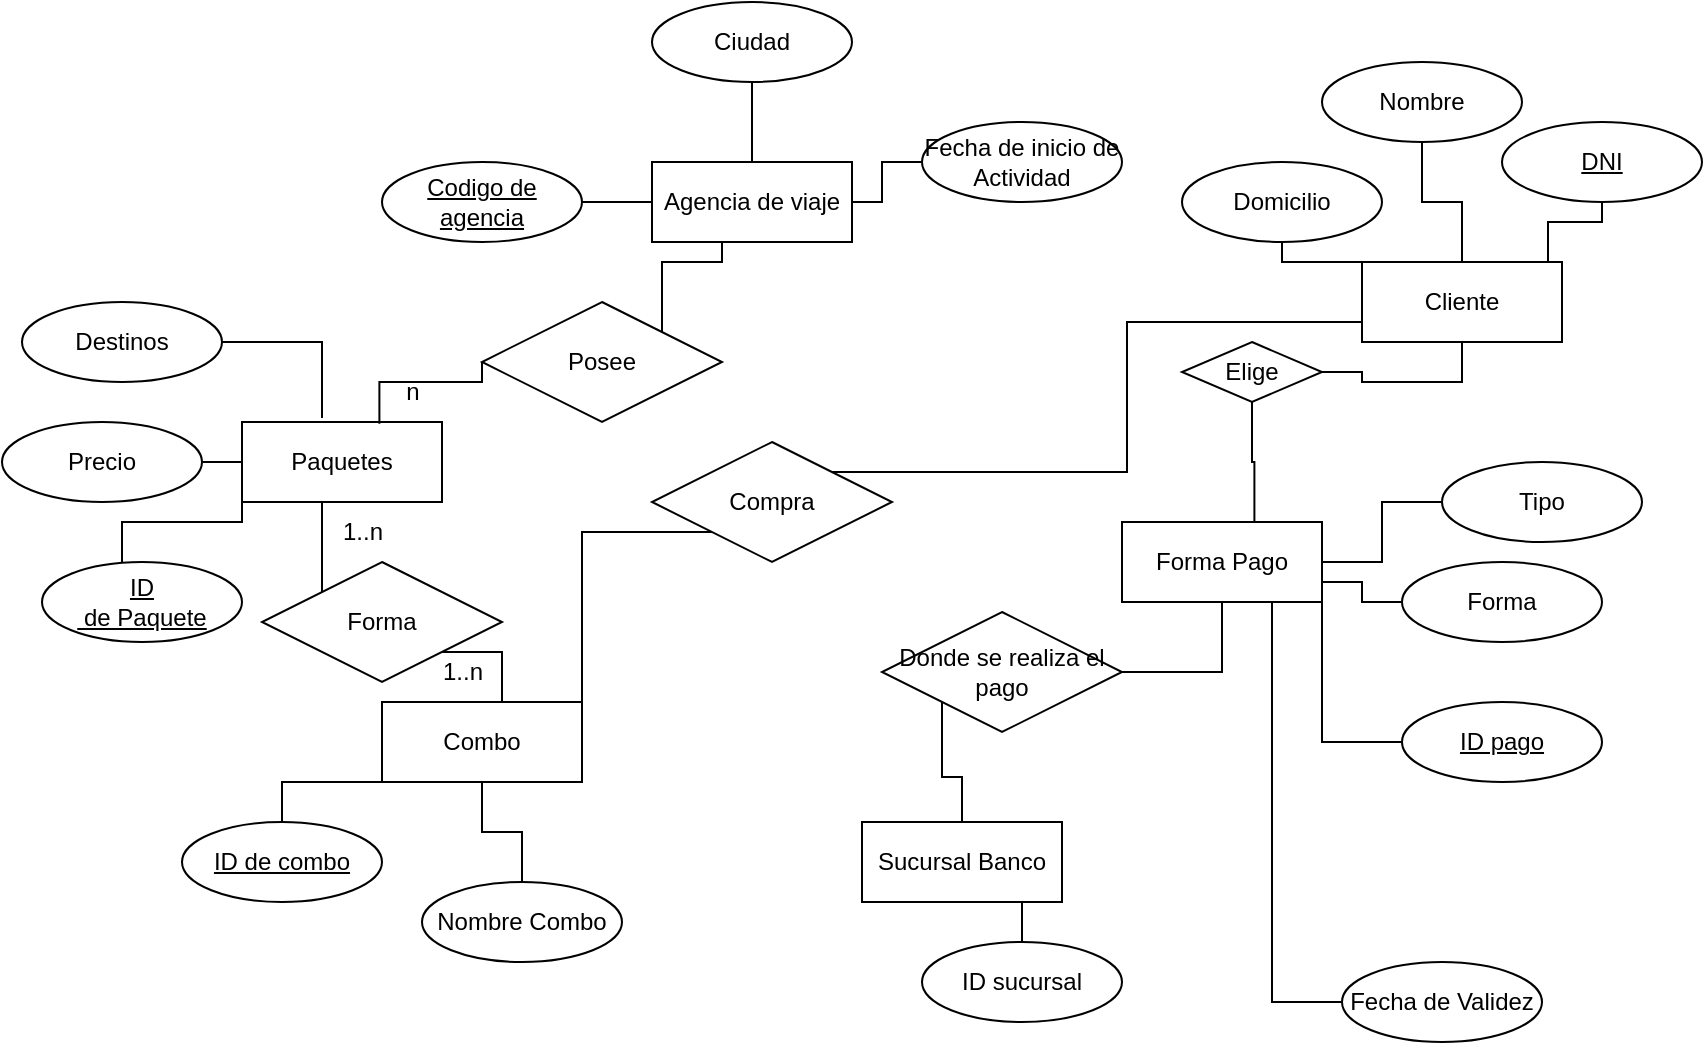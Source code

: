 <mxfile version="24.2.3" type="github">
  <diagram id="R2lEEEUBdFMjLlhIrx00" name="Page-1">
    <mxGraphModel dx="880" dy="468" grid="1" gridSize="10" guides="1" tooltips="1" connect="1" arrows="1" fold="1" page="1" pageScale="1" pageWidth="850" pageHeight="1100" math="0" shadow="0" extFonts="Permanent Marker^https://fonts.googleapis.com/css?family=Permanent+Marker">
      <root>
        <mxCell id="0" />
        <mxCell id="1" parent="0" />
        <mxCell id="e8bolbCmAZLe2EcylqB0-44" value="" style="edgeStyle=orthogonalEdgeStyle;rounded=0;orthogonalLoop=1;jettySize=auto;html=1;endArrow=none;endFill=0;" parent="1" source="e8bolbCmAZLe2EcylqB0-1" target="e8bolbCmAZLe2EcylqB0-4" edge="1">
          <mxGeometry relative="1" as="geometry" />
        </mxCell>
        <mxCell id="e8bolbCmAZLe2EcylqB0-1" value="Codigo de agencia" style="ellipse;whiteSpace=wrap;html=1;align=center;fontStyle=4;" parent="1" vertex="1">
          <mxGeometry x="190" y="130" width="100" height="40" as="geometry" />
        </mxCell>
        <mxCell id="e8bolbCmAZLe2EcylqB0-42" value="" style="edgeStyle=orthogonalEdgeStyle;rounded=0;orthogonalLoop=1;jettySize=auto;html=1;endArrow=none;endFill=0;" parent="1" source="e8bolbCmAZLe2EcylqB0-2" target="e8bolbCmAZLe2EcylqB0-4" edge="1">
          <mxGeometry relative="1" as="geometry" />
        </mxCell>
        <mxCell id="e8bolbCmAZLe2EcylqB0-2" value="Fecha de inicio de Actividad" style="ellipse;whiteSpace=wrap;html=1;align=center;" parent="1" vertex="1">
          <mxGeometry x="460" y="110" width="100" height="40" as="geometry" />
        </mxCell>
        <mxCell id="e8bolbCmAZLe2EcylqB0-43" value="" style="edgeStyle=orthogonalEdgeStyle;rounded=0;orthogonalLoop=1;jettySize=auto;html=1;endArrow=none;endFill=0;" parent="1" source="e8bolbCmAZLe2EcylqB0-3" target="e8bolbCmAZLe2EcylqB0-4" edge="1">
          <mxGeometry relative="1" as="geometry" />
        </mxCell>
        <mxCell id="e8bolbCmAZLe2EcylqB0-3" value="Ciudad" style="ellipse;whiteSpace=wrap;html=1;align=center;" parent="1" vertex="1">
          <mxGeometry x="325" y="50" width="100" height="40" as="geometry" />
        </mxCell>
        <mxCell id="e8bolbCmAZLe2EcylqB0-4" value="Agencia de viaje" style="whiteSpace=wrap;html=1;align=center;" parent="1" vertex="1">
          <mxGeometry x="325" y="130" width="100" height="40" as="geometry" />
        </mxCell>
        <mxCell id="e8bolbCmAZLe2EcylqB0-5" value="Paquetes" style="whiteSpace=wrap;html=1;align=center;" parent="1" vertex="1">
          <mxGeometry x="120" y="260" width="100" height="40" as="geometry" />
        </mxCell>
        <mxCell id="e8bolbCmAZLe2EcylqB0-24" value="" style="edgeStyle=orthogonalEdgeStyle;rounded=0;orthogonalLoop=1;jettySize=auto;html=1;entryX=0.5;entryY=1;entryDx=0;entryDy=0;endArrow=none;endFill=0;exitX=0;exitY=0;exitDx=0;exitDy=0;" parent="1" source="e8bolbCmAZLe2EcylqB0-6" edge="1">
          <mxGeometry relative="1" as="geometry">
            <mxPoint x="20" y="330" as="sourcePoint" />
            <mxPoint x="120" y="300" as="targetPoint" />
            <Array as="points">
              <mxPoint x="60" y="336" />
              <mxPoint x="60" y="310" />
              <mxPoint x="120" y="310" />
            </Array>
          </mxGeometry>
        </mxCell>
        <mxCell id="e8bolbCmAZLe2EcylqB0-6" value="ID&lt;div&gt;&amp;nbsp;de Paquete&lt;/div&gt;" style="ellipse;whiteSpace=wrap;html=1;align=center;fontStyle=4;" parent="1" vertex="1">
          <mxGeometry x="20" y="330" width="100" height="40" as="geometry" />
        </mxCell>
        <mxCell id="e8bolbCmAZLe2EcylqB0-25" value="" style="edgeStyle=orthogonalEdgeStyle;rounded=0;orthogonalLoop=1;jettySize=auto;html=1;endArrow=none;endFill=0;" parent="1" source="e8bolbCmAZLe2EcylqB0-7" target="e8bolbCmAZLe2EcylqB0-5" edge="1">
          <mxGeometry relative="1" as="geometry" />
        </mxCell>
        <mxCell id="e8bolbCmAZLe2EcylqB0-7" value="Precio" style="ellipse;whiteSpace=wrap;html=1;align=center;" parent="1" vertex="1">
          <mxGeometry y="260" width="100" height="40" as="geometry" />
        </mxCell>
        <mxCell id="e8bolbCmAZLe2EcylqB0-26" value="" style="edgeStyle=orthogonalEdgeStyle;rounded=0;orthogonalLoop=1;jettySize=auto;html=1;entryX=0.4;entryY=-0.05;entryDx=0;entryDy=0;entryPerimeter=0;endArrow=none;endFill=0;" parent="1" source="e8bolbCmAZLe2EcylqB0-8" target="e8bolbCmAZLe2EcylqB0-5" edge="1">
          <mxGeometry relative="1" as="geometry" />
        </mxCell>
        <mxCell id="e8bolbCmAZLe2EcylqB0-8" value="Destinos" style="ellipse;whiteSpace=wrap;html=1;align=center;" parent="1" vertex="1">
          <mxGeometry x="10" y="200" width="100" height="40" as="geometry" />
        </mxCell>
        <mxCell id="e8bolbCmAZLe2EcylqB0-10" value="Combo" style="whiteSpace=wrap;html=1;align=center;" parent="1" vertex="1">
          <mxGeometry x="190" y="400" width="100" height="40" as="geometry" />
        </mxCell>
        <mxCell id="e8bolbCmAZLe2EcylqB0-22" value="" style="edgeStyle=orthogonalEdgeStyle;rounded=0;orthogonalLoop=1;jettySize=auto;html=1;endArrow=none;endFill=0;" parent="1" source="e8bolbCmAZLe2EcylqB0-11" target="e8bolbCmAZLe2EcylqB0-10" edge="1">
          <mxGeometry relative="1" as="geometry" />
        </mxCell>
        <mxCell id="e8bolbCmAZLe2EcylqB0-11" value="Nombre Combo" style="ellipse;whiteSpace=wrap;html=1;align=center;" parent="1" vertex="1">
          <mxGeometry x="210" y="490" width="100" height="40" as="geometry" />
        </mxCell>
        <mxCell id="e8bolbCmAZLe2EcylqB0-21" value="" style="edgeStyle=orthogonalEdgeStyle;rounded=0;orthogonalLoop=1;jettySize=auto;html=1;endArrow=none;endFill=0;entryX=0;entryY=1;entryDx=0;entryDy=0;" parent="1" source="e8bolbCmAZLe2EcylqB0-13" target="e8bolbCmAZLe2EcylqB0-10" edge="1">
          <mxGeometry relative="1" as="geometry">
            <mxPoint x="320" y="350" as="targetPoint" />
            <Array as="points">
              <mxPoint x="140" y="440" />
            </Array>
          </mxGeometry>
        </mxCell>
        <mxCell id="e8bolbCmAZLe2EcylqB0-13" value="ID de combo" style="ellipse;whiteSpace=wrap;html=1;align=center;fontStyle=4;" parent="1" vertex="1">
          <mxGeometry x="90" y="460" width="100" height="40" as="geometry" />
        </mxCell>
        <mxCell id="e8bolbCmAZLe2EcylqB0-27" value="" style="edgeStyle=orthogonalEdgeStyle;rounded=0;orthogonalLoop=1;jettySize=auto;html=1;endArrow=none;endFill=0;exitX=0.93;exitY=0;exitDx=0;exitDy=0;exitPerimeter=0;" parent="1" source="e8bolbCmAZLe2EcylqB0-14" target="e8bolbCmAZLe2EcylqB0-17" edge="1">
          <mxGeometry relative="1" as="geometry" />
        </mxCell>
        <mxCell id="e8bolbCmAZLe2EcylqB0-28" value="" style="edgeStyle=orthogonalEdgeStyle;rounded=0;orthogonalLoop=1;jettySize=auto;html=1;endArrow=none;endFill=0;" parent="1" source="e8bolbCmAZLe2EcylqB0-14" target="e8bolbCmAZLe2EcylqB0-16" edge="1">
          <mxGeometry relative="1" as="geometry" />
        </mxCell>
        <mxCell id="e8bolbCmAZLe2EcylqB0-14" value="Cliente" style="whiteSpace=wrap;html=1;align=center;" parent="1" vertex="1">
          <mxGeometry x="680" y="180" width="100" height="40" as="geometry" />
        </mxCell>
        <mxCell id="e8bolbCmAZLe2EcylqB0-29" value="" style="edgeStyle=orthogonalEdgeStyle;rounded=0;orthogonalLoop=1;jettySize=auto;html=1;endArrow=none;endFill=0;" parent="1" source="e8bolbCmAZLe2EcylqB0-15" edge="1">
          <mxGeometry relative="1" as="geometry">
            <mxPoint x="680" y="180" as="targetPoint" />
            <Array as="points">
              <mxPoint x="640" y="180" />
            </Array>
          </mxGeometry>
        </mxCell>
        <mxCell id="e8bolbCmAZLe2EcylqB0-15" value="Domicilio" style="ellipse;whiteSpace=wrap;html=1;align=center;" parent="1" vertex="1">
          <mxGeometry x="590" y="130" width="100" height="40" as="geometry" />
        </mxCell>
        <mxCell id="e8bolbCmAZLe2EcylqB0-16" value="Nombre" style="ellipse;whiteSpace=wrap;html=1;align=center;" parent="1" vertex="1">
          <mxGeometry x="660" y="80" width="100" height="40" as="geometry" />
        </mxCell>
        <mxCell id="e8bolbCmAZLe2EcylqB0-17" value="DNI" style="ellipse;whiteSpace=wrap;html=1;align=center;fontStyle=4;" parent="1" vertex="1">
          <mxGeometry x="750" y="110" width="100" height="40" as="geometry" />
        </mxCell>
        <mxCell id="e8bolbCmAZLe2EcylqB0-30" value="Forma Pago" style="whiteSpace=wrap;html=1;align=center;" parent="1" vertex="1">
          <mxGeometry x="560" y="310" width="100" height="40" as="geometry" />
        </mxCell>
        <mxCell id="e8bolbCmAZLe2EcylqB0-37" value="" style="edgeStyle=orthogonalEdgeStyle;rounded=0;orthogonalLoop=1;jettySize=auto;html=1;entryX=1;entryY=0.75;entryDx=0;entryDy=0;endArrow=none;endFill=0;" parent="1" source="e8bolbCmAZLe2EcylqB0-31" target="e8bolbCmAZLe2EcylqB0-30" edge="1">
          <mxGeometry relative="1" as="geometry" />
        </mxCell>
        <mxCell id="e8bolbCmAZLe2EcylqB0-31" value="Forma" style="ellipse;whiteSpace=wrap;html=1;align=center;" parent="1" vertex="1">
          <mxGeometry x="700" y="330" width="100" height="40" as="geometry" />
        </mxCell>
        <mxCell id="e8bolbCmAZLe2EcylqB0-41" value="" style="edgeStyle=orthogonalEdgeStyle;rounded=0;orthogonalLoop=1;jettySize=auto;html=1;endArrow=none;endFill=0;" parent="1" source="e8bolbCmAZLe2EcylqB0-32" target="e8bolbCmAZLe2EcylqB0-40" edge="1">
          <mxGeometry relative="1" as="geometry" />
        </mxCell>
        <mxCell id="e8bolbCmAZLe2EcylqB0-32" value="ID sucursal" style="ellipse;whiteSpace=wrap;html=1;align=center;" parent="1" vertex="1">
          <mxGeometry x="460" y="520" width="100" height="40" as="geometry" />
        </mxCell>
        <mxCell id="e8bolbCmAZLe2EcylqB0-38" value="" style="edgeStyle=orthogonalEdgeStyle;rounded=0;orthogonalLoop=1;jettySize=auto;html=1;endArrow=none;endFill=0;" parent="1" source="e8bolbCmAZLe2EcylqB0-34" target="e8bolbCmAZLe2EcylqB0-30" edge="1">
          <mxGeometry relative="1" as="geometry" />
        </mxCell>
        <mxCell id="e8bolbCmAZLe2EcylqB0-34" value="Tipo" style="ellipse;whiteSpace=wrap;html=1;align=center;" parent="1" vertex="1">
          <mxGeometry x="720" y="280" width="100" height="40" as="geometry" />
        </mxCell>
        <mxCell id="e8bolbCmAZLe2EcylqB0-36" value="" style="edgeStyle=orthogonalEdgeStyle;rounded=0;orthogonalLoop=1;jettySize=auto;html=1;endArrow=none;endFill=0;" parent="1" source="e8bolbCmAZLe2EcylqB0-35" target="e8bolbCmAZLe2EcylqB0-30" edge="1">
          <mxGeometry relative="1" as="geometry">
            <Array as="points">
              <mxPoint x="660" y="420" />
            </Array>
          </mxGeometry>
        </mxCell>
        <mxCell id="e8bolbCmAZLe2EcylqB0-35" value="ID pago" style="ellipse;whiteSpace=wrap;html=1;align=center;fontStyle=4;" parent="1" vertex="1">
          <mxGeometry x="700" y="400" width="100" height="40" as="geometry" />
        </mxCell>
        <mxCell id="e8bolbCmAZLe2EcylqB0-40" value="Sucursal Banco" style="whiteSpace=wrap;html=1;align=center;" parent="1" vertex="1">
          <mxGeometry x="430" y="460" width="100" height="40" as="geometry" />
        </mxCell>
        <mxCell id="e8bolbCmAZLe2EcylqB0-46" style="edgeStyle=orthogonalEdgeStyle;rounded=0;orthogonalLoop=1;jettySize=auto;html=1;entryX=0.5;entryY=1;entryDx=0;entryDy=0;endArrow=none;endFill=0;exitX=1;exitY=0.5;exitDx=0;exitDy=0;" parent="1" source="e8bolbCmAZLe2EcylqB0-65" target="e8bolbCmAZLe2EcylqB0-30" edge="1">
          <mxGeometry relative="1" as="geometry">
            <mxPoint x="530" y="370" as="sourcePoint" />
          </mxGeometry>
        </mxCell>
        <mxCell id="e8bolbCmAZLe2EcylqB0-48" style="edgeStyle=orthogonalEdgeStyle;rounded=0;orthogonalLoop=1;jettySize=auto;html=1;exitX=0;exitY=0.5;exitDx=0;exitDy=0;entryX=0.75;entryY=1;entryDx=0;entryDy=0;endArrow=none;endFill=0;" parent="1" source="e8bolbCmAZLe2EcylqB0-47" target="e8bolbCmAZLe2EcylqB0-30" edge="1">
          <mxGeometry relative="1" as="geometry" />
        </mxCell>
        <mxCell id="e8bolbCmAZLe2EcylqB0-47" value="Fecha de Validez" style="ellipse;whiteSpace=wrap;html=1;align=center;" parent="1" vertex="1">
          <mxGeometry x="670" y="530" width="100" height="40" as="geometry" />
        </mxCell>
        <mxCell id="e8bolbCmAZLe2EcylqB0-52" style="edgeStyle=orthogonalEdgeStyle;rounded=0;orthogonalLoop=1;jettySize=auto;html=1;exitX=0;exitY=1;exitDx=0;exitDy=0;entryX=0.5;entryY=0;entryDx=0;entryDy=0;endArrow=none;endFill=0;" parent="1" source="e8bolbCmAZLe2EcylqB0-51" target="e8bolbCmAZLe2EcylqB0-10" edge="1">
          <mxGeometry relative="1" as="geometry">
            <Array as="points">
              <mxPoint x="250" y="375" />
              <mxPoint x="250" y="400" />
            </Array>
          </mxGeometry>
        </mxCell>
        <mxCell id="e8bolbCmAZLe2EcylqB0-53" style="edgeStyle=orthogonalEdgeStyle;rounded=0;orthogonalLoop=1;jettySize=auto;html=1;exitX=0;exitY=0;exitDx=0;exitDy=0;entryX=1;entryY=0.75;entryDx=0;entryDy=0;endArrow=none;endFill=0;" parent="1" source="e8bolbCmAZLe2EcylqB0-51" target="e8bolbCmAZLe2EcylqB0-5" edge="1">
          <mxGeometry relative="1" as="geometry">
            <Array as="points">
              <mxPoint x="160" y="300" />
              <mxPoint x="220" y="300" />
            </Array>
          </mxGeometry>
        </mxCell>
        <mxCell id="e8bolbCmAZLe2EcylqB0-51" value="Forma" style="shape=rhombus;perimeter=rhombusPerimeter;whiteSpace=wrap;html=1;align=center;" parent="1" vertex="1">
          <mxGeometry x="130" y="330" width="120" height="60" as="geometry" />
        </mxCell>
        <mxCell id="e8bolbCmAZLe2EcylqB0-54" value="1..n" style="text;html=1;align=center;verticalAlign=middle;resizable=0;points=[];autosize=1;strokeColor=none;fillColor=none;" parent="1" vertex="1">
          <mxGeometry x="160" y="300" width="40" height="30" as="geometry" />
        </mxCell>
        <mxCell id="e8bolbCmAZLe2EcylqB0-55" value="1..n" style="text;html=1;align=center;verticalAlign=middle;resizable=0;points=[];autosize=1;strokeColor=none;fillColor=none;" parent="1" vertex="1">
          <mxGeometry x="210" y="370" width="40" height="30" as="geometry" />
        </mxCell>
        <mxCell id="e8bolbCmAZLe2EcylqB0-58" style="edgeStyle=orthogonalEdgeStyle;rounded=0;orthogonalLoop=1;jettySize=auto;html=1;exitX=1;exitY=0;exitDx=0;exitDy=0;entryX=0;entryY=0.75;entryDx=0;entryDy=0;endArrow=none;endFill=0;" parent="1" source="e8bolbCmAZLe2EcylqB0-57" target="e8bolbCmAZLe2EcylqB0-14" edge="1">
          <mxGeometry relative="1" as="geometry" />
        </mxCell>
        <mxCell id="e8bolbCmAZLe2EcylqB0-60" style="edgeStyle=orthogonalEdgeStyle;rounded=0;orthogonalLoop=1;jettySize=auto;html=1;exitX=0;exitY=1;exitDx=0;exitDy=0;entryX=1;entryY=0;entryDx=0;entryDy=0;endArrow=none;endFill=0;" parent="1" source="e8bolbCmAZLe2EcylqB0-57" target="e8bolbCmAZLe2EcylqB0-10" edge="1">
          <mxGeometry relative="1" as="geometry" />
        </mxCell>
        <mxCell id="e8bolbCmAZLe2EcylqB0-57" value="Compra" style="shape=rhombus;perimeter=rhombusPerimeter;whiteSpace=wrap;html=1;align=center;" parent="1" vertex="1">
          <mxGeometry x="325" y="270" width="120" height="60" as="geometry" />
        </mxCell>
        <mxCell id="e8bolbCmAZLe2EcylqB0-61" value="Posee" style="shape=rhombus;perimeter=rhombusPerimeter;whiteSpace=wrap;html=1;align=center;" parent="1" vertex="1">
          <mxGeometry x="240" y="200" width="120" height="60" as="geometry" />
        </mxCell>
        <mxCell id="e8bolbCmAZLe2EcylqB0-62" style="edgeStyle=orthogonalEdgeStyle;rounded=0;orthogonalLoop=1;jettySize=auto;html=1;exitX=1;exitY=0;exitDx=0;exitDy=0;entryX=0.35;entryY=1;entryDx=0;entryDy=0;entryPerimeter=0;endArrow=none;endFill=0;" parent="1" source="e8bolbCmAZLe2EcylqB0-61" target="e8bolbCmAZLe2EcylqB0-4" edge="1">
          <mxGeometry relative="1" as="geometry" />
        </mxCell>
        <mxCell id="e8bolbCmAZLe2EcylqB0-63" style="edgeStyle=orthogonalEdgeStyle;rounded=0;orthogonalLoop=1;jettySize=auto;html=1;exitX=0;exitY=0.5;exitDx=0;exitDy=0;entryX=0.687;entryY=0.021;entryDx=0;entryDy=0;entryPerimeter=0;endArrow=none;endFill=0;" parent="1" source="e8bolbCmAZLe2EcylqB0-61" target="e8bolbCmAZLe2EcylqB0-5" edge="1">
          <mxGeometry relative="1" as="geometry">
            <Array as="points">
              <mxPoint x="240" y="240" />
              <mxPoint x="189" y="240" />
            </Array>
          </mxGeometry>
        </mxCell>
        <mxCell id="e8bolbCmAZLe2EcylqB0-64" value="n" style="text;html=1;align=center;verticalAlign=middle;resizable=0;points=[];autosize=1;strokeColor=none;fillColor=none;" parent="1" vertex="1">
          <mxGeometry x="190" y="230" width="30" height="30" as="geometry" />
        </mxCell>
        <mxCell id="e8bolbCmAZLe2EcylqB0-66" style="edgeStyle=orthogonalEdgeStyle;rounded=0;orthogonalLoop=1;jettySize=auto;html=1;exitX=0;exitY=1;exitDx=0;exitDy=0;entryX=0.5;entryY=0;entryDx=0;entryDy=0;endArrow=none;endFill=0;" parent="1" source="e8bolbCmAZLe2EcylqB0-65" target="e8bolbCmAZLe2EcylqB0-40" edge="1">
          <mxGeometry relative="1" as="geometry" />
        </mxCell>
        <mxCell id="e8bolbCmAZLe2EcylqB0-65" value="Donde se realiza el pago" style="shape=rhombus;perimeter=rhombusPerimeter;whiteSpace=wrap;html=1;align=center;" parent="1" vertex="1">
          <mxGeometry x="440" y="355" width="120" height="60" as="geometry" />
        </mxCell>
        <mxCell id="e8bolbCmAZLe2EcylqB0-68" style="edgeStyle=orthogonalEdgeStyle;rounded=0;orthogonalLoop=1;jettySize=auto;html=1;exitX=1;exitY=0.5;exitDx=0;exitDy=0;entryX=0.5;entryY=1;entryDx=0;entryDy=0;endArrow=none;endFill=0;" parent="1" source="e8bolbCmAZLe2EcylqB0-67" target="e8bolbCmAZLe2EcylqB0-14" edge="1">
          <mxGeometry relative="1" as="geometry" />
        </mxCell>
        <mxCell id="e8bolbCmAZLe2EcylqB0-67" value="Elige" style="shape=rhombus;perimeter=rhombusPerimeter;whiteSpace=wrap;html=1;align=center;" parent="1" vertex="1">
          <mxGeometry x="590" y="220" width="70" height="30" as="geometry" />
        </mxCell>
        <mxCell id="e8bolbCmAZLe2EcylqB0-69" style="edgeStyle=orthogonalEdgeStyle;rounded=0;orthogonalLoop=1;jettySize=auto;html=1;exitX=0.5;exitY=1;exitDx=0;exitDy=0;entryX=0.662;entryY=0;entryDx=0;entryDy=0;entryPerimeter=0;endArrow=none;endFill=0;" parent="1" source="e8bolbCmAZLe2EcylqB0-67" target="e8bolbCmAZLe2EcylqB0-30" edge="1">
          <mxGeometry relative="1" as="geometry" />
        </mxCell>
      </root>
    </mxGraphModel>
  </diagram>
</mxfile>
